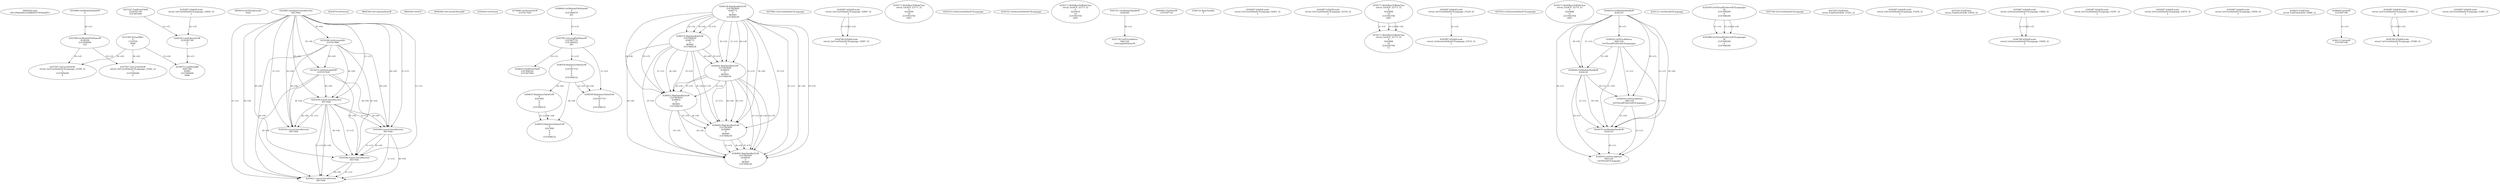 // Global SCDG with merge call
digraph {
	0 [label="6850628.main
001c49dae8d21b398b9247593baddf73"]
	1 [label="4254480.GetModuleHandleW
0"]
	2 [label="6844434.SetThreadLocale
1024"]
	3 [label="4243965.InitializeCriticalSection
6917004"]
	4 [label="4243979.GetVersion
"]
	5 [label="4250188.GetSystemInfo
2147417660"]
	3 -> 5 [label="(0-->0)"]
	6 [label="6844540.GetCommandLineW
"]
	7 [label="4214413.GetStartupInfoW
2147417624"]
	3 -> 7 [label="(0-->0)"]
	5 -> 7 [label="(0-->0)"]
	8 [label="6844560.GetACP
"]
	9 [label="6844580.GetCurrentThreadId
"]
	10 [label="4250204.GetVersion
"]
	11 [label="4276690.GetVersionExW
2147417420"]
	12 [label="4243306.GetModuleFileNameW
4194304
2147408904
522"]
	1 -> 12 [label="(0-->1)"]
	13 [label="4248064.GetModuleFileNameW
0
2147408370
261"]
	14 [label="4215383.VirtualAlloc
0
1310704
4096
4"]
	15 [label="4246338.RegOpenKeyExW
2147483649
4246772
0
983065
2147408236"]
	16 [label="4246372.RegOpenKeyExW
2147483650
4246772
0
983065
2147408236"]
	15 -> 16 [label="(2-->2)"]
	15 -> 16 [label="(4-->4)"]
	15 -> 16 [label="(5-->5)"]
	17 [label="4246402.RegOpenKeyExW
2147483649
4246832
0
983065
2147408236"]
	15 -> 17 [label="(1-->1)"]
	15 -> 17 [label="(4-->4)"]
	16 -> 17 [label="(4-->4)"]
	15 -> 17 [label="(5-->5)"]
	16 -> 17 [label="(5-->5)"]
	18 [label="4246432.RegOpenKeyExW
2147483650
4246832
0
983065
2147408236"]
	16 -> 18 [label="(1-->1)"]
	17 -> 18 [label="(2-->2)"]
	15 -> 18 [label="(4-->4)"]
	16 -> 18 [label="(4-->4)"]
	17 -> 18 [label="(4-->4)"]
	15 -> 18 [label="(5-->5)"]
	16 -> 18 [label="(5-->5)"]
	17 -> 18 [label="(5-->5)"]
	19 [label="4246462.RegOpenKeyExW
2147483649
4246884
0
983065
2147408236"]
	15 -> 19 [label="(1-->1)"]
	17 -> 19 [label="(1-->1)"]
	15 -> 19 [label="(4-->4)"]
	16 -> 19 [label="(4-->4)"]
	17 -> 19 [label="(4-->4)"]
	18 -> 19 [label="(4-->4)"]
	15 -> 19 [label="(5-->5)"]
	16 -> 19 [label="(5-->5)"]
	17 -> 19 [label="(5-->5)"]
	18 -> 19 [label="(5-->5)"]
	20 [label="4246492.RegOpenKeyExW
2147483649
4246936
0
983065
2147408236"]
	15 -> 20 [label="(1-->1)"]
	17 -> 20 [label="(1-->1)"]
	19 -> 20 [label="(1-->1)"]
	15 -> 20 [label="(4-->4)"]
	16 -> 20 [label="(4-->4)"]
	17 -> 20 [label="(4-->4)"]
	18 -> 20 [label="(4-->4)"]
	19 -> 20 [label="(4-->4)"]
	15 -> 20 [label="(5-->5)"]
	16 -> 20 [label="(5-->5)"]
	17 -> 20 [label="(5-->5)"]
	18 -> 20 [label="(5-->5)"]
	19 -> 20 [label="(5-->5)"]
	21 [label="4247883.GetUserDefaultUILanguage
"]
	22 [label="4245418.EnterCriticalSection
6917004"]
	3 -> 22 [label="(1-->1)"]
	3 -> 22 [label="(0-->0)"]
	5 -> 22 [label="(0-->0)"]
	7 -> 22 [label="(0-->0)"]
	23 [label="4245469.LeaveCriticalSection
6917004"]
	3 -> 23 [label="(1-->1)"]
	22 -> 23 [label="(1-->1)"]
	3 -> 23 [label="(0-->0)"]
	5 -> 23 [label="(0-->0)"]
	7 -> 23 [label="(0-->0)"]
	22 -> 23 [label="(0-->0)"]
	24 [label="4245487.IsValidLocale
retval_GetUserDefaultUILanguage_32897_32
2"]
	25 [label="4250171.MultiByteToWideChar
retval_GetACP_32773_32
0
4243604
10
2147403704
2047"]
	26 [label="4244766.IsValidLocale
retval_GetUserDefaultUILanguage_32897_32
2"]
	24 -> 26 [label="(1-->1)"]
	24 -> 26 [label="(2-->2)"]
	27 [label="4245525.GetSystemDefaultUILanguage
"]
	28 [label="4245552.GetSystemDefaultUILanguage
"]
	29 [label="4250171.MultiByteToWideChar
retval_GetACP_32773_32
0
4243616
14
2147403704
2047"]
	30 [label="4245741.GetModuleHandleW
4246160"]
	31 [label="4245758.GetProcAddress
9441320
GetLongPathNameW"]
	30 -> 31 [label="(0-->1)"]
	32 [label="4245785.GetLongPathNameW
2147407710
2147406542
261"]
	13 -> 32 [label="(3-->3)"]
	33 [label="4245683.CharNextW
2147407716"]
	34 [label="4246014.FindFirstFileW
2147406542
2147407064"]
	32 -> 34 [label="(2-->1)"]
	35 [label="4246556.RegQueryValueExW
0
2147407710
0
0
0
2147408232"]
	32 -> 35 [label="(1-->2)"]
	36 [label="4246635.RegQueryValueExW
0
4247000
0
0
0
2147408232"]
	35 -> 36 [label="(6-->6)"]
	37 [label="4246722.RegCloseKey
0"]
	38 [label="4245487.IsValidLocale
retval_GetUserDefaultUILanguage_34263_32
2"]
	39 [label="4246676.RegQueryValueExW
0
4247000
0
0
0
2147408232"]
	36 -> 39 [label="(2-->2)"]
	35 -> 39 [label="(6-->6)"]
	36 -> 39 [label="(6-->6)"]
	40 [label="4245487.IsValidLocale
retval_GetUserDefaultUILanguage_33319_32
2"]
	41 [label="4250171.MultiByteToWideChar
retval_GetACP_32773_32
0
4243868
10
2147403704
2047"]
	42 [label="4250171.MultiByteToWideChar
retval_GetACP_32773_32
0
4243868
10
3224282764
11"]
	41 -> 42 [label="(1-->1)"]
	41 -> 42 [label="(3-->3)"]
	41 -> 42 [label="(4-->4)"]
	43 [label="4245487.IsValidLocale
retval_GetUserDefaultUILanguage_33229_32
2"]
	44 [label="4245580.EnterCriticalSection
6917004"]
	3 -> 44 [label="(1-->1)"]
	22 -> 44 [label="(1-->1)"]
	23 -> 44 [label="(1-->1)"]
	3 -> 44 [label="(0-->0)"]
	5 -> 44 [label="(0-->0)"]
	7 -> 44 [label="(0-->0)"]
	22 -> 44 [label="(0-->0)"]
	23 -> 44 [label="(0-->0)"]
	45 [label="4245621.LeaveCriticalSection
6917004"]
	3 -> 45 [label="(1-->1)"]
	22 -> 45 [label="(1-->1)"]
	23 -> 45 [label="(1-->1)"]
	44 -> 45 [label="(1-->1)"]
	3 -> 45 [label="(0-->0)"]
	5 -> 45 [label="(0-->0)"]
	7 -> 45 [label="(0-->0)"]
	22 -> 45 [label="(0-->0)"]
	23 -> 45 [label="(0-->0)"]
	44 -> 45 [label="(0-->0)"]
	46 [label="4247923.GetSystemDefaultUILanguage
"]
	47 [label="4245487.IsValidLocale
retval_GetSystemDefaultUILanguage_33533_32
2"]
	43 -> 47 [label="(2-->2)"]
	48 [label="4250171.MultiByteToWideChar
retval_GetACP_32774_32
0
4243668
11
2147403704
2047"]
	49 [label="4244018.GetModuleHandleW
4244120"]
	50 [label="4244024.GetProcAddress
9441320
GetThreadPreferredUILanguages"]
	49 -> 50 [label="(0-->1)"]
	51 [label="4244044.GetModuleHandleW
4244120"]
	49 -> 51 [label="(1-->1)"]
	49 -> 51 [label="(0-->0)"]
	50 -> 51 [label="(1-->0)"]
	52 [label="4244050.GetProcAddress
9441320
SetThreadPreferredUILanguages"]
	49 -> 52 [label="(0-->1)"]
	50 -> 52 [label="(1-->1)"]
	51 -> 52 [label="(0-->1)"]
	53 [label="4244070.GetModuleHandleW
4244120"]
	49 -> 53 [label="(1-->1)"]
	51 -> 53 [label="(1-->1)"]
	49 -> 53 [label="(0-->0)"]
	50 -> 53 [label="(1-->0)"]
	51 -> 53 [label="(0-->0)"]
	52 -> 53 [label="(1-->0)"]
	54 [label="4244076.GetProcAddress
9441320
GetThreadUILanguage"]
	49 -> 54 [label="(0-->1)"]
	50 -> 54 [label="(1-->1)"]
	51 -> 54 [label="(0-->1)"]
	52 -> 54 [label="(1-->1)"]
	53 -> 54 [label="(0-->1)"]
	55 [label="4245487.IsValidLocale
retval_GetUserDefaultUILanguage_32850_32
2"]
	56 [label="4245121.GetThreadUILanguage
"]
	57 [label="4245059.GetThreadPreferredUILanguages
56
2147408200
0
2147408240"]
	58 [label="4247558.GetUserDefaultUILanguage
"]
	59 [label="4247567.GetLocaleInfoW
retval_GetUserDefaultUILanguage_33262_32
3
2147408268
4"]
	12 -> 59 [label="(0-->2)"]
	14 -> 59 [label="(4-->4)"]
	60 [label="4247247.FindFirstFileW
3224341740
2147407640"]
	61 [label="4247263.FindClose
retval_FindFirstFileW_33303_32"]
	62 [label="4248145.LoadLibraryExW
3224341740
0
2"]
	60 -> 62 [label="(1-->1)"]
	55 -> 62 [label="(2-->3)"]
	63 [label="4250073.LoadStringW
9441340
65485
2147409468
4096"]
	62 -> 63 [label="(0-->1)"]
	14 -> 63 [label="(3-->4)"]
	64 [label="4245487.IsValidLocale
retval_GetUserDefaultUILanguage_33256_32
2"]
	65 [label="4245088.GetThreadPreferredUILanguages
56
2147408200
0
2147408240"]
	57 -> 65 [label="(1-->1)"]
	57 -> 65 [label="(2-->2)"]
	57 -> 65 [label="(4-->4)"]
	66 [label="4247567.GetLocaleInfoW
retval_GetUserDefaultUILanguage_33549_32
3
2147408268
4"]
	12 -> 66 [label="(0-->2)"]
	14 -> 66 [label="(4-->4)"]
	67 [label="4247263.FindClose
retval_FindFirstFileW_33650_32"]
	68 [label="4245454.LeaveCriticalSection
6917004"]
	3 -> 68 [label="(1-->1)"]
	22 -> 68 [label="(1-->1)"]
	3 -> 68 [label="(0-->0)"]
	5 -> 68 [label="(0-->0)"]
	7 -> 68 [label="(0-->0)"]
	22 -> 68 [label="(0-->0)"]
	69 [label="4245487.IsValidLocale
retval_GetSystemDefaultUILanguage_33060_32
2"]
	70 [label="4244766.IsValidLocale
retval_GetSystemDefaultUILanguage_33060_32
2"]
	69 -> 70 [label="(1-->1)"]
	69 -> 70 [label="(2-->2)"]
	71 [label="4246599.RegQueryValueExW
0
2147407710
0
0
0
2147408232"]
	32 -> 71 [label="(1-->2)"]
	35 -> 71 [label="(2-->2)"]
	35 -> 71 [label="(6-->6)"]
	72 [label="4245487.IsValidLocale
retval_GetUserDefaultUILanguage_33287_32
2"]
	73 [label="4245487.IsValidLocale
retval_GetUserDefaultUILanguage_33470_32
2"]
	74 [label="4245487.IsValidLocale
retval_GetUserDefaultUILanguage_33050_32
2"]
	75 [label="4246032.FindClose
retval_FindFirstFileW_32866_32"]
	76 [label="4246044.lstrlenW
2147407108"]
	77 [label="4246113.lstrlenW
2147407108"]
	76 -> 77 [label="(1-->1)"]
	78 [label="4245487.IsValidLocale
retval_GetUserDefaultUILanguage_33589_32
2"]
	79 [label="4244766.IsValidLocale
retval_GetUserDefaultUILanguage_33589_32
2"]
	78 -> 79 [label="(1-->1)"]
	78 -> 79 [label="(2-->2)"]
	80 [label="4245487.IsValidLocale
retval_GetUserDefaultUILanguage_33483_32
2"]
}
